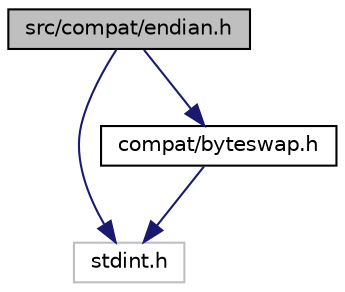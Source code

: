 digraph "src/compat/endian.h"
{
  edge [fontname="Helvetica",fontsize="10",labelfontname="Helvetica",labelfontsize="10"];
  node [fontname="Helvetica",fontsize="10",shape=record];
  Node0 [label="src/compat/endian.h",height=0.2,width=0.4,color="black", fillcolor="grey75", style="filled", fontcolor="black"];
  Node0 -> Node1 [color="midnightblue",fontsize="10",style="solid",fontname="Helvetica"];
  Node1 [label="stdint.h",height=0.2,width=0.4,color="grey75", fillcolor="white", style="filled"];
  Node0 -> Node2 [color="midnightblue",fontsize="10",style="solid",fontname="Helvetica"];
  Node2 [label="compat/byteswap.h",height=0.2,width=0.4,color="black", fillcolor="white", style="filled",URL="$db/dc9/byteswap_8h.html"];
  Node2 -> Node1 [color="midnightblue",fontsize="10",style="solid",fontname="Helvetica"];
}
